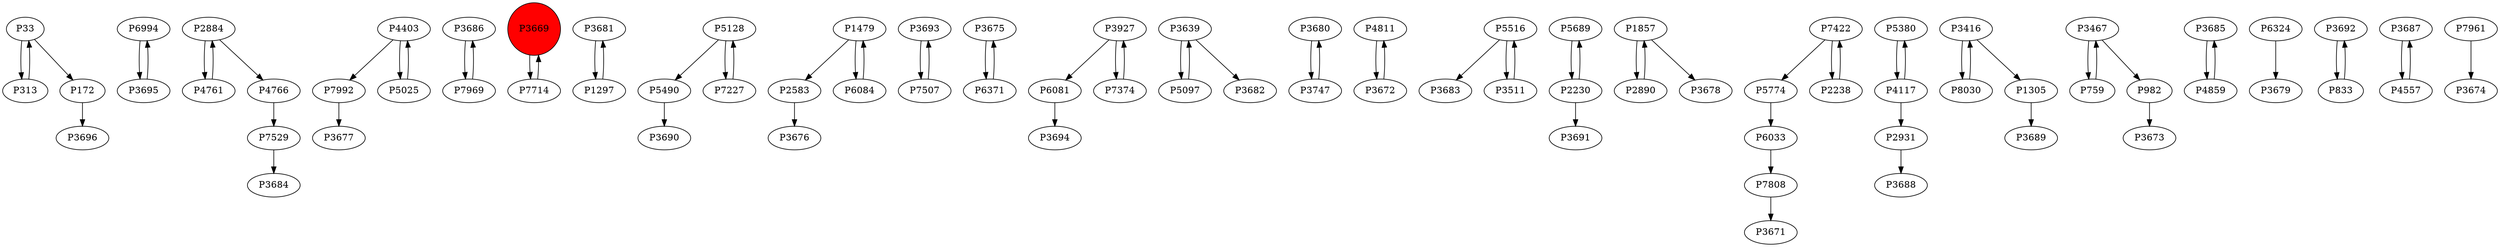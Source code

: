 digraph {
	P172 -> P3696
	P6994 -> P3695
	P7529 -> P3684
	P4403 -> P7992
	P4761 -> P2884
	P3686 -> P7969
	P3669 -> P7714
	P2884 -> P4761
	P3681 -> P1297
	P5128 -> P5490
	P2583 -> P3676
	P313 -> P33
	P3693 -> P7507
	P3675 -> P6371
	P6081 -> P3694
	P3639 -> P5097
	P33 -> P172
	P3680 -> P3747
	P4811 -> P3672
	P1479 -> P6084
	P3639 -> P3682
	P1297 -> P3681
	P33 -> P313
	P5025 -> P4403
	P5490 -> P3690
	P5516 -> P3683
	P7507 -> P3693
	P5689 -> P2230
	P7992 -> P3677
	P5516 -> P3511
	P1857 -> P2890
	P7227 -> P5128
	P7422 -> P5774
	P5097 -> P3639
	P2884 -> P4766
	P3672 -> P4811
	P5380 -> P4117
	P3416 -> P8030
	P7808 -> P3671
	P6371 -> P3675
	P6084 -> P1479
	P982 -> P3673
	P3685 -> P4859
	P1857 -> P3678
	P3416 -> P1305
	P4766 -> P7529
	P2230 -> P5689
	P3927 -> P7374
	P4117 -> P5380
	P1479 -> P2583
	P2230 -> P3691
	P6324 -> P3679
	P6033 -> P7808
	P3695 -> P6994
	P7969 -> P3686
	P3692 -> P833
	P2890 -> P1857
	P759 -> P3467
	P3687 -> P4557
	P2238 -> P7422
	P833 -> P3692
	P3467 -> P759
	P5128 -> P7227
	P8030 -> P3416
	P3747 -> P3680
	P4403 -> P5025
	P3467 -> P982
	P7714 -> P3669
	P3927 -> P6081
	P7422 -> P2238
	P4557 -> P3687
	P4859 -> P3685
	P7374 -> P3927
	P7961 -> P3674
	P4117 -> P2931
	P1305 -> P3689
	P2931 -> P3688
	P5774 -> P6033
	P3511 -> P5516
	P3669 [shape=circle]
	P3669 [style=filled]
	P3669 [fillcolor=red]
}